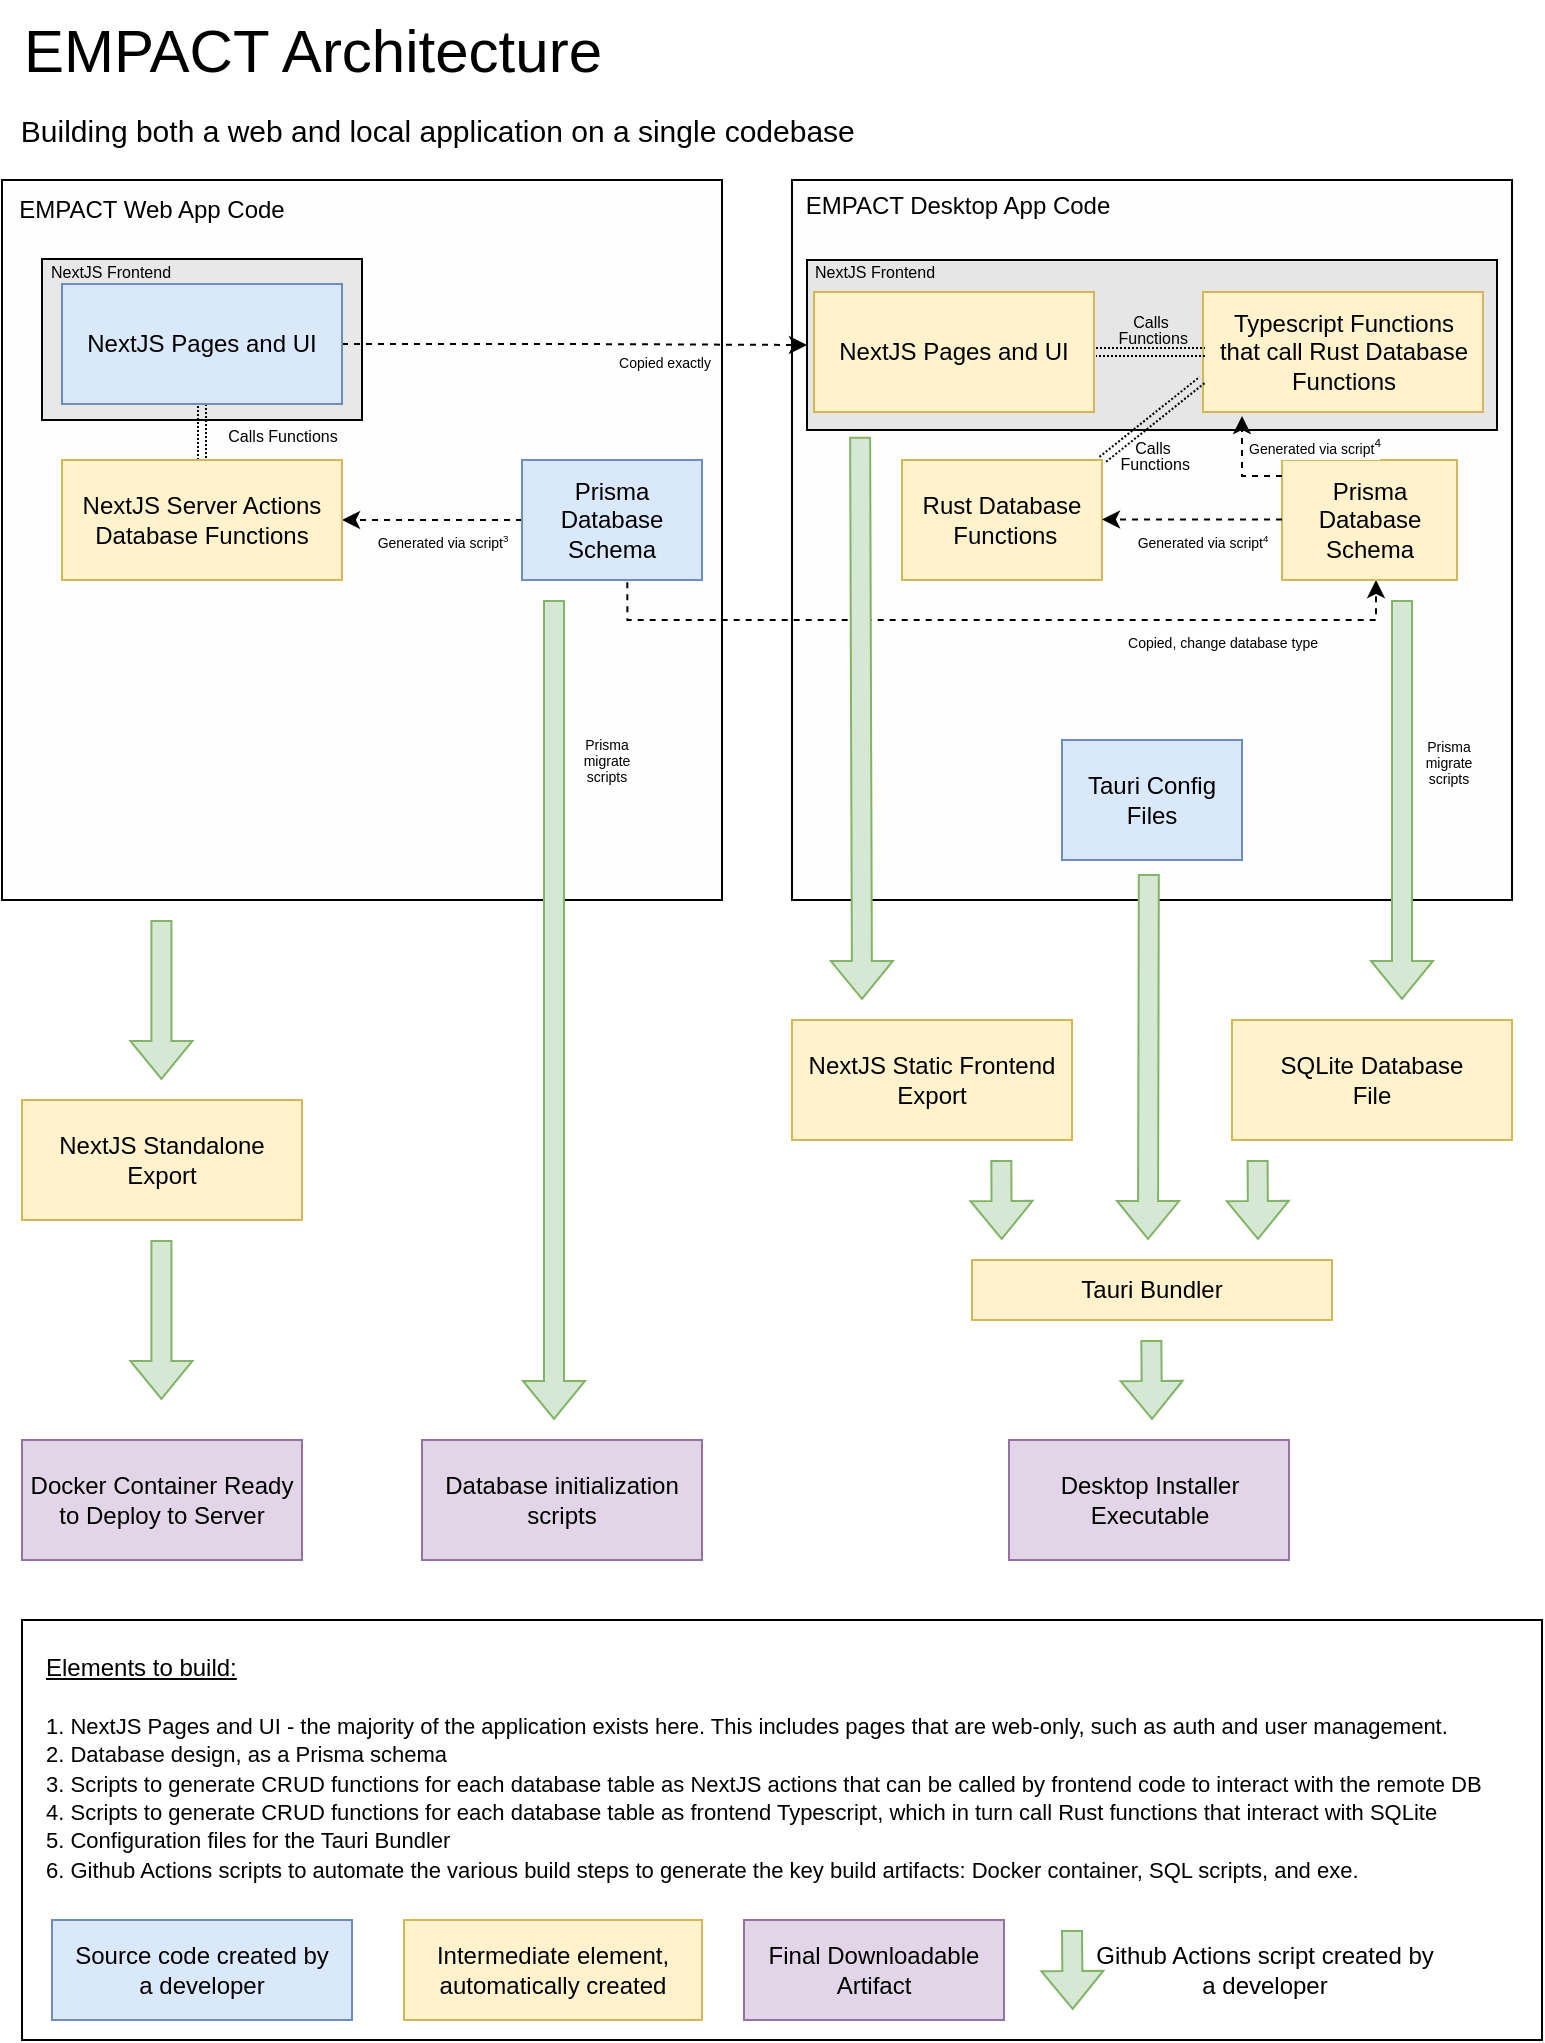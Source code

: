 <mxfile version="24.7.17">
  <diagram name="Page-1" id="vMp2rhhD6u5VMkQqknF-">
    <mxGraphModel dx="1077" dy="583" grid="1" gridSize="10" guides="1" tooltips="1" connect="1" arrows="1" fold="1" page="1" pageScale="1" pageWidth="850" pageHeight="1100" math="0" shadow="0">
      <root>
        <mxCell id="0" />
        <mxCell id="1" parent="0" />
        <mxCell id="eU9sD8Vdz7qq5emXA4au-1" value="" style="rounded=0;whiteSpace=wrap;html=1;labelBackgroundColor=#e8e8e8;fillColor=#FEFEFE;" parent="1" vertex="1">
          <mxGeometry x="30" y="160" width="360" height="360" as="geometry" />
        </mxCell>
        <mxCell id="eU9sD8Vdz7qq5emXA4au-38" value="" style="rounded=0;whiteSpace=wrap;html=1;fillColor=#E8E8E8;labelBackgroundColor=default;" parent="1" vertex="1">
          <mxGeometry x="50" y="199.5" width="160" height="80.5" as="geometry" />
        </mxCell>
        <mxCell id="eU9sD8Vdz7qq5emXA4au-2" value="" style="rounded=0;whiteSpace=wrap;html=1;labelBackgroundColor=#E8E8E8;fillColor=#FEFEFE;" parent="1" vertex="1">
          <mxGeometry x="425" y="160" width="360" height="360" as="geometry" />
        </mxCell>
        <mxCell id="eU9sD8Vdz7qq5emXA4au-18" value="" style="rounded=0;whiteSpace=wrap;html=1;fillColor=#E6E6E6;labelBackgroundColor=#E6E6E6;" parent="1" vertex="1">
          <mxGeometry x="432.5" y="200" width="345" height="85" as="geometry" />
        </mxCell>
        <mxCell id="eU9sD8Vdz7qq5emXA4au-3" value="EMPACT Web App Code" style="text;html=1;align=center;verticalAlign=middle;whiteSpace=wrap;rounded=0;" parent="1" vertex="1">
          <mxGeometry x="30" y="160" width="150" height="30" as="geometry" />
        </mxCell>
        <mxCell id="eU9sD8Vdz7qq5emXA4au-4" value="EMPACT Desktop App Code" style="text;html=1;align=center;verticalAlign=middle;whiteSpace=wrap;rounded=0;" parent="1" vertex="1">
          <mxGeometry x="428" y="158" width="160" height="30" as="geometry" />
        </mxCell>
        <mxCell id="eU9sD8Vdz7qq5emXA4au-21" style="edgeStyle=orthogonalEdgeStyle;rounded=0;orthogonalLoop=1;jettySize=auto;html=1;entryX=0;entryY=0.5;entryDx=0;entryDy=0;dashed=1;" parent="1" source="eU9sD8Vdz7qq5emXA4au-5" target="eU9sD8Vdz7qq5emXA4au-18" edge="1">
          <mxGeometry relative="1" as="geometry" />
        </mxCell>
        <mxCell id="eU9sD8Vdz7qq5emXA4au-22" value="&lt;font style=&quot;font-size: 7px;&quot;&gt;Copied exactly&lt;/font&gt;" style="edgeLabel;html=1;align=center;verticalAlign=middle;resizable=0;points=[];" parent="eU9sD8Vdz7qq5emXA4au-21" vertex="1" connectable="0">
          <mxGeometry x="-0.095" y="-2" relative="1" as="geometry">
            <mxPoint x="55" y="6" as="offset" />
          </mxGeometry>
        </mxCell>
        <mxCell id="eU9sD8Vdz7qq5emXA4au-41" style="edgeStyle=orthogonalEdgeStyle;rounded=0;orthogonalLoop=1;jettySize=auto;html=1;dashed=1;dashPattern=1 1;shape=link;" parent="1" source="eU9sD8Vdz7qq5emXA4au-5" target="eU9sD8Vdz7qq5emXA4au-9" edge="1">
          <mxGeometry relative="1" as="geometry">
            <Array as="points">
              <mxPoint x="130" y="290" />
              <mxPoint x="130" y="290" />
            </Array>
          </mxGeometry>
        </mxCell>
        <mxCell id="eU9sD8Vdz7qq5emXA4au-5" value="NextJS Pages and UI" style="rounded=0;whiteSpace=wrap;html=1;fillColor=#dae8fc;strokeColor=#6c8ebf;" parent="1" vertex="1">
          <mxGeometry x="60" y="212" width="140" height="60" as="geometry" />
        </mxCell>
        <mxCell id="eU9sD8Vdz7qq5emXA4au-7" value="NextJS Pages and UI" style="rounded=0;whiteSpace=wrap;html=1;fillColor=#fff2cc;strokeColor=#d6b656;" parent="1" vertex="1">
          <mxGeometry x="436" y="216" width="140" height="60" as="geometry" />
        </mxCell>
        <mxCell id="eU9sD8Vdz7qq5emXA4au-19" style="edgeStyle=orthogonalEdgeStyle;rounded=0;orthogonalLoop=1;jettySize=auto;html=1;dashed=1;exitX=0.585;exitY=1.019;exitDx=0;exitDy=0;exitPerimeter=0;" parent="1" source="eU9sD8Vdz7qq5emXA4au-8" edge="1">
          <mxGeometry relative="1" as="geometry">
            <mxPoint x="342.999" y="370" as="sourcePoint" />
            <mxPoint x="716.999" y="360" as="targetPoint" />
            <Array as="points">
              <mxPoint x="343" y="380" />
              <mxPoint x="717" y="380" />
            </Array>
          </mxGeometry>
        </mxCell>
        <mxCell id="eU9sD8Vdz7qq5emXA4au-20" value="&lt;font style=&quot;font-size: 7px;&quot;&gt;Copied, change database type&lt;/font&gt;" style="edgeLabel;html=1;align=center;verticalAlign=middle;resizable=0;points=[];" parent="eU9sD8Vdz7qq5emXA4au-19" vertex="1" connectable="0">
          <mxGeometry x="0.296" relative="1" as="geometry">
            <mxPoint x="48" y="10" as="offset" />
          </mxGeometry>
        </mxCell>
        <mxCell id="eU9sD8Vdz7qq5emXA4au-24" style="edgeStyle=orthogonalEdgeStyle;rounded=0;orthogonalLoop=1;jettySize=auto;html=1;dashed=1;" parent="1" source="eU9sD8Vdz7qq5emXA4au-8" target="eU9sD8Vdz7qq5emXA4au-9" edge="1">
          <mxGeometry relative="1" as="geometry" />
        </mxCell>
        <mxCell id="eU9sD8Vdz7qq5emXA4au-28" value="&lt;font style=&quot;font-size: 7px;&quot;&gt;Generated via script&lt;/font&gt;&lt;font style=&quot;font-size: 5.833px;&quot;&gt;&lt;sup&gt;3&lt;/sup&gt;&lt;/font&gt;" style="edgeLabel;html=1;align=center;verticalAlign=middle;resizable=0;points=[];" parent="eU9sD8Vdz7qq5emXA4au-24" vertex="1" connectable="0">
          <mxGeometry x="-0.113" y="-2" relative="1" as="geometry">
            <mxPoint y="12" as="offset" />
          </mxGeometry>
        </mxCell>
        <mxCell id="eU9sD8Vdz7qq5emXA4au-8" value="Prisma Database&lt;br&gt;Schema" style="rounded=0;whiteSpace=wrap;html=1;fillColor=#dae8fc;strokeColor=#6c8ebf;" parent="1" vertex="1">
          <mxGeometry x="290" y="300" width="90" height="60" as="geometry" />
        </mxCell>
        <mxCell id="eU9sD8Vdz7qq5emXA4au-9" value="NextJS Server Actions&lt;br&gt;Database Functions" style="rounded=0;whiteSpace=wrap;html=1;fillColor=#fff2cc;strokeColor=#d6b656;" parent="1" vertex="1">
          <mxGeometry x="60" y="300" width="140" height="60" as="geometry" />
        </mxCell>
        <mxCell id="eU9sD8Vdz7qq5emXA4au-10" value="Prisma Database&lt;br&gt;Schema" style="rounded=0;whiteSpace=wrap;html=1;fillColor=#fff2cc;strokeColor=#d6b656;" parent="1" vertex="1">
          <mxGeometry x="670" y="300" width="87.5" height="60" as="geometry" />
        </mxCell>
        <mxCell id="eU9sD8Vdz7qq5emXA4au-11" value="" style="shape=flexArrow;endArrow=classic;html=1;rounded=0;fillColor=#d5e8d4;strokeColor=#82b366;" parent="1" edge="1">
          <mxGeometry width="50" height="50" relative="1" as="geometry">
            <mxPoint x="109.71" y="530" as="sourcePoint" />
            <mxPoint x="109.71" y="610" as="targetPoint" />
          </mxGeometry>
        </mxCell>
        <mxCell id="eU9sD8Vdz7qq5emXA4au-12" value="" style="shape=flexArrow;endArrow=classic;html=1;rounded=0;fillColor=#d5e8d4;exitX=0.077;exitY=1.04;exitDx=0;exitDy=0;exitPerimeter=0;strokeColor=#82b366;" parent="1" source="eU9sD8Vdz7qq5emXA4au-18" edge="1">
          <mxGeometry width="50" height="50" relative="1" as="geometry">
            <mxPoint x="460" y="300" as="sourcePoint" />
            <mxPoint x="460" y="570" as="targetPoint" />
          </mxGeometry>
        </mxCell>
        <mxCell id="eU9sD8Vdz7qq5emXA4au-13" value="NextJS Standalone Export" style="rounded=0;whiteSpace=wrap;html=1;fillColor=#fff2cc;strokeColor=#d6b656;" parent="1" vertex="1">
          <mxGeometry x="40" y="620" width="140" height="60" as="geometry" />
        </mxCell>
        <mxCell id="eU9sD8Vdz7qq5emXA4au-15" value="" style="shape=flexArrow;endArrow=classic;html=1;rounded=0;fillColor=#d5e8d4;strokeColor=#82b366;" parent="1" edge="1">
          <mxGeometry width="50" height="50" relative="1" as="geometry">
            <mxPoint x="109.71" y="690" as="sourcePoint" />
            <mxPoint x="109.71" y="770" as="targetPoint" />
          </mxGeometry>
        </mxCell>
        <mxCell id="eU9sD8Vdz7qq5emXA4au-16" value="Docker Container Ready to Deploy to Server" style="rounded=0;whiteSpace=wrap;html=1;fillColor=#e1d5e7;strokeColor=#9673a6;" parent="1" vertex="1">
          <mxGeometry x="40" y="790" width="140" height="60" as="geometry" />
        </mxCell>
        <mxCell id="eU9sD8Vdz7qq5emXA4au-17" value="NextJS Static Frontend Export" style="rounded=0;whiteSpace=wrap;html=1;fillColor=#fff2cc;strokeColor=#d6b656;" parent="1" vertex="1">
          <mxGeometry x="425" y="580" width="140" height="60" as="geometry" />
        </mxCell>
        <mxCell id="eU9sD8Vdz7qq5emXA4au-30" value="Typescript Functions&lt;br&gt;that call Rust Database&lt;br&gt;Functions" style="rounded=0;whiteSpace=wrap;html=1;fillColor=#fff2cc;strokeColor=#d6b656;" parent="1" vertex="1">
          <mxGeometry x="630.5" y="216" width="140" height="60" as="geometry" />
        </mxCell>
        <mxCell id="eU9sD8Vdz7qq5emXA4au-31" value="Rust Database&lt;br&gt;&amp;nbsp;Functions" style="rounded=0;whiteSpace=wrap;html=1;fillColor=#fff2cc;strokeColor=#d6b656;" parent="1" vertex="1">
          <mxGeometry x="480" y="300" width="100" height="60" as="geometry" />
        </mxCell>
        <mxCell id="eU9sD8Vdz7qq5emXA4au-32" style="edgeStyle=orthogonalEdgeStyle;rounded=0;orthogonalLoop=1;jettySize=auto;html=1;dashed=1;" parent="1" edge="1">
          <mxGeometry relative="1" as="geometry">
            <mxPoint x="670" y="329.71" as="sourcePoint" />
            <mxPoint x="580" y="329.71" as="targetPoint" />
          </mxGeometry>
        </mxCell>
        <mxCell id="eU9sD8Vdz7qq5emXA4au-33" value="&lt;font style=&quot;font-size: 7px;&quot;&gt;Generated via script&lt;/font&gt;&lt;font style=&quot;font-size: 5.833px;&quot;&gt;&lt;sup&gt;4&lt;/sup&gt;&lt;/font&gt;" style="edgeLabel;html=1;align=center;verticalAlign=middle;resizable=0;points=[];" parent="eU9sD8Vdz7qq5emXA4au-32" vertex="1" connectable="0">
          <mxGeometry x="-0.113" y="-2" relative="1" as="geometry">
            <mxPoint y="12" as="offset" />
          </mxGeometry>
        </mxCell>
        <mxCell id="eU9sD8Vdz7qq5emXA4au-34" style="edgeStyle=orthogonalEdgeStyle;rounded=0;orthogonalLoop=1;jettySize=auto;html=1;dashed=1;" parent="1" edge="1">
          <mxGeometry relative="1" as="geometry">
            <mxPoint x="670" y="308" as="sourcePoint" />
            <mxPoint x="650" y="278" as="targetPoint" />
            <Array as="points">
              <mxPoint x="650" y="308" />
              <mxPoint x="650" y="278" />
              <mxPoint x="650" y="278" />
            </Array>
          </mxGeometry>
        </mxCell>
        <mxCell id="eU9sD8Vdz7qq5emXA4au-35" value="&lt;font style=&quot;font-size: 7px;&quot;&gt;Generated via script&lt;sup&gt;4&lt;/sup&gt;&lt;/font&gt;" style="edgeLabel;html=1;align=center;verticalAlign=middle;resizable=0;points=[];" parent="eU9sD8Vdz7qq5emXA4au-34" vertex="1" connectable="0">
          <mxGeometry x="-0.113" y="-2" relative="1" as="geometry">
            <mxPoint x="34" y="-13" as="offset" />
          </mxGeometry>
        </mxCell>
        <mxCell id="eU9sD8Vdz7qq5emXA4au-37" value="&lt;font style=&quot;font-size: 8px;&quot;&gt;NextJS Frontend&lt;/font&gt;" style="text;html=1;align=center;verticalAlign=middle;resizable=0;points=[];autosize=1;strokeColor=none;fillColor=none;" parent="1" vertex="1">
          <mxGeometry x="426" y="190" width="80" height="30" as="geometry" />
        </mxCell>
        <mxCell id="eU9sD8Vdz7qq5emXA4au-39" value="&lt;font style=&quot;font-size: 8px;&quot;&gt;NextJS Frontend&lt;/font&gt;" style="text;html=1;align=center;verticalAlign=middle;resizable=0;points=[];autosize=1;strokeColor=none;fillColor=none;" parent="1" vertex="1">
          <mxGeometry x="44" y="190" width="80" height="30" as="geometry" />
        </mxCell>
        <mxCell id="eU9sD8Vdz7qq5emXA4au-42" value="&lt;font style=&quot;font-size: 8px;&quot;&gt;Calls Functions&lt;/font&gt;" style="text;html=1;align=center;verticalAlign=middle;resizable=0;points=[];autosize=1;strokeColor=none;fillColor=none;" parent="1" vertex="1">
          <mxGeometry x="130" y="272" width="80" height="30" as="geometry" />
        </mxCell>
        <mxCell id="eU9sD8Vdz7qq5emXA4au-43" value="&lt;p style=&quot;line-height: 50%;&quot;&gt;&lt;font style=&quot;font-size: 8px;&quot;&gt;Calls&lt;br&gt;&amp;nbsp;Functions&lt;/font&gt;&lt;/p&gt;" style="text;html=1;align=center;verticalAlign=middle;resizable=0;points=[];autosize=1;strokeColor=none;fillColor=none;" parent="1" vertex="1">
          <mxGeometry x="573.5" y="209" width="60" height="50" as="geometry" />
        </mxCell>
        <mxCell id="eU9sD8Vdz7qq5emXA4au-46" value="" style="endArrow=none;dashed=1;html=1;dashPattern=1 1;strokeWidth=1;rounded=0;exitX=1;exitY=0.5;exitDx=0;exitDy=0;entryX=0;entryY=0.5;entryDx=0;entryDy=0;shape=link;" parent="1" edge="1">
          <mxGeometry width="50" height="50" relative="1" as="geometry">
            <mxPoint x="577" y="246" as="sourcePoint" />
            <mxPoint x="631.5" y="246" as="targetPoint" />
          </mxGeometry>
        </mxCell>
        <mxCell id="eU9sD8Vdz7qq5emXA4au-48" value="Desktop Installer&lt;br&gt;Executable" style="rounded=0;whiteSpace=wrap;html=1;fillColor=#e1d5e7;strokeColor=#9673a6;" parent="1" vertex="1">
          <mxGeometry x="533.5" y="790" width="140" height="60" as="geometry" />
        </mxCell>
        <mxCell id="KuMY_BA1lurEhw5jXW6t-2" value="" style="shape=flexArrow;endArrow=classic;html=1;rounded=0;fillColor=#d5e8d4;strokeColor=#82b366;" edge="1" parent="1">
          <mxGeometry width="50" height="50" relative="1" as="geometry">
            <mxPoint x="306" y="370" as="sourcePoint" />
            <mxPoint x="306" y="780" as="targetPoint" />
          </mxGeometry>
        </mxCell>
        <mxCell id="KuMY_BA1lurEhw5jXW6t-3" value="Database initialization&lt;br&gt;scripts" style="rounded=0;whiteSpace=wrap;html=1;fillColor=#e1d5e7;strokeColor=#9673a6;" vertex="1" parent="1">
          <mxGeometry x="240" y="790" width="140" height="60" as="geometry" />
        </mxCell>
        <mxCell id="KuMY_BA1lurEhw5jXW6t-4" value="SQLite Database&lt;br&gt;File" style="rounded=0;whiteSpace=wrap;html=1;fillColor=#fff2cc;strokeColor=#d6b656;" vertex="1" parent="1">
          <mxGeometry x="645" y="580" width="140" height="60" as="geometry" />
        </mxCell>
        <mxCell id="KuMY_BA1lurEhw5jXW6t-5" value="" style="shape=flexArrow;endArrow=classic;html=1;rounded=0;fillColor=#d5e8d4;exitX=0.077;exitY=1.04;exitDx=0;exitDy=0;exitPerimeter=0;strokeColor=#82b366;" edge="1" parent="1">
          <mxGeometry width="50" height="50" relative="1" as="geometry">
            <mxPoint x="730" y="370" as="sourcePoint" />
            <mxPoint x="730" y="570" as="targetPoint" />
          </mxGeometry>
        </mxCell>
        <mxCell id="KuMY_BA1lurEhw5jXW6t-6" value="" style="shape=flexArrow;endArrow=classic;html=1;rounded=0;fillColor=#d5e8d4;strokeColor=#82b366;" edge="1" parent="1">
          <mxGeometry width="50" height="50" relative="1" as="geometry">
            <mxPoint x="657.81" y="650" as="sourcePoint" />
            <mxPoint x="658" y="690" as="targetPoint" />
          </mxGeometry>
        </mxCell>
        <mxCell id="KuMY_BA1lurEhw5jXW6t-7" value="Tauri Config&lt;br&gt;Files" style="rounded=0;whiteSpace=wrap;html=1;fillColor=#dae8fc;strokeColor=#6c8ebf;" vertex="1" parent="1">
          <mxGeometry x="560" y="440" width="90" height="60" as="geometry" />
        </mxCell>
        <mxCell id="KuMY_BA1lurEhw5jXW6t-8" value="" style="shape=flexArrow;endArrow=classic;html=1;rounded=0;fillColor=#d5e8d4;exitX=0.077;exitY=1.04;exitDx=0;exitDy=0;exitPerimeter=0;strokeColor=#82b366;" edge="1" parent="1">
          <mxGeometry width="50" height="50" relative="1" as="geometry">
            <mxPoint x="603.41" y="507" as="sourcePoint" />
            <mxPoint x="603" y="690" as="targetPoint" />
          </mxGeometry>
        </mxCell>
        <mxCell id="KuMY_BA1lurEhw5jXW6t-9" value="Tauri Bundler" style="rounded=0;whiteSpace=wrap;html=1;fillColor=#fff2cc;strokeColor=#d6b656;" vertex="1" parent="1">
          <mxGeometry x="515" y="700" width="180" height="30" as="geometry" />
        </mxCell>
        <mxCell id="KuMY_BA1lurEhw5jXW6t-10" value="" style="shape=flexArrow;endArrow=classic;html=1;rounded=0;fillColor=#d5e8d4;strokeColor=#82b366;" edge="1" parent="1">
          <mxGeometry width="50" height="50" relative="1" as="geometry">
            <mxPoint x="604.66" y="740" as="sourcePoint" />
            <mxPoint x="605" y="780" as="targetPoint" />
          </mxGeometry>
        </mxCell>
        <mxCell id="KuMY_BA1lurEhw5jXW6t-11" value="&lt;p style=&quot;line-height: 50%;&quot;&gt;&lt;span style=&quot;font-size: 7px;&quot;&gt;Prisma&lt;/span&gt;&lt;br style=&quot;font-size: 7px;&quot;&gt;&lt;span style=&quot;font-size: 7px;&quot;&gt;migrate&lt;/span&gt;&lt;br style=&quot;font-size: 7px;&quot;&gt;&lt;span style=&quot;font-size: 7px;&quot;&gt;scripts&lt;/span&gt;&lt;br&gt;&lt;/p&gt;" style="text;html=1;align=center;verticalAlign=middle;resizable=0;points=[];autosize=1;strokeColor=none;fillColor=none;opacity=50;" vertex="1" parent="1">
          <mxGeometry x="727.5" y="420" width="50" height="60" as="geometry" />
        </mxCell>
        <mxCell id="KuMY_BA1lurEhw5jXW6t-12" value="&lt;p style=&quot;line-height: 50%;&quot;&gt;&lt;font style=&quot;font-size: 7px;&quot;&gt;Prisma&lt;br&gt;migrate&lt;br&gt;scripts&lt;/font&gt;&lt;/p&gt;" style="text;html=1;align=center;verticalAlign=middle;resizable=0;points=[];autosize=1;strokeColor=none;fillColor=none;opacity=50;" vertex="1" parent="1">
          <mxGeometry x="307" y="419" width="50" height="60" as="geometry" />
        </mxCell>
        <mxCell id="KuMY_BA1lurEhw5jXW6t-13" value="&lt;font style=&quot;font-size: 30px;&quot;&gt;EMPACT Architecture&lt;/font&gt;" style="text;html=1;align=center;verticalAlign=middle;resizable=0;points=[];autosize=1;strokeColor=none;fillColor=none;" vertex="1" parent="1">
          <mxGeometry x="30" y="70" width="310" height="50" as="geometry" />
        </mxCell>
        <mxCell id="KuMY_BA1lurEhw5jXW6t-14" value="&lt;font style=&quot;font-size: 15px;&quot;&gt;Building both a web and local application on a single codebase&amp;nbsp;&lt;/font&gt;" style="text;html=1;align=center;verticalAlign=middle;whiteSpace=wrap;rounded=0;spacing=3;" vertex="1" parent="1">
          <mxGeometry x="30" y="120" width="440" height="30" as="geometry" />
        </mxCell>
        <mxCell id="KuMY_BA1lurEhw5jXW6t-15" value="" style="shape=flexArrow;endArrow=classic;html=1;rounded=0;fillColor=#d5e8d4;strokeColor=#82b366;" edge="1" parent="1">
          <mxGeometry width="50" height="50" relative="1" as="geometry">
            <mxPoint x="529.66" y="650" as="sourcePoint" />
            <mxPoint x="529.85" y="690" as="targetPoint" />
          </mxGeometry>
        </mxCell>
        <mxCell id="KuMY_BA1lurEhw5jXW6t-16" value="" style="endArrow=none;dashed=1;html=1;dashPattern=1 1;strokeWidth=1;rounded=0;exitX=1;exitY=0;exitDx=0;exitDy=0;shape=link;" edge="1" parent="1" source="eU9sD8Vdz7qq5emXA4au-31">
          <mxGeometry width="50" height="50" relative="1" as="geometry">
            <mxPoint x="587" y="256" as="sourcePoint" />
            <mxPoint x="630" y="260" as="targetPoint" />
          </mxGeometry>
        </mxCell>
        <mxCell id="KuMY_BA1lurEhw5jXW6t-17" value="&lt;p style=&quot;line-height: 50%;&quot;&gt;&lt;font style=&quot;font-size: 8px;&quot;&gt;Calls&lt;br&gt;&amp;nbsp;Functions&lt;/font&gt;&lt;/p&gt;" style="text;html=1;align=center;verticalAlign=middle;resizable=0;points=[];autosize=1;strokeColor=none;fillColor=none;" vertex="1" parent="1">
          <mxGeometry x="575" y="272" width="60" height="50" as="geometry" />
        </mxCell>
        <mxCell id="KuMY_BA1lurEhw5jXW6t-18" value="" style="rounded=0;whiteSpace=wrap;html=1;" vertex="1" parent="1">
          <mxGeometry x="40" y="880" width="760" height="210" as="geometry" />
        </mxCell>
        <mxCell id="KuMY_BA1lurEhw5jXW6t-21" value="&lt;u&gt;Elements to build:&lt;br&gt;&lt;/u&gt;&lt;br&gt;&lt;font style=&quot;font-size: 11px;&quot;&gt;&lt;font style=&quot;font-size: 11px;&quot;&gt;&lt;font style=&quot;font-size: 11px;&quot;&gt;1. NextJS Pages and UI - the majority of the application exists here. This includes pages that are web-only, such as auth and user management.&lt;br&gt;&lt;/font&gt;2. Database design, as a Prisma schema&lt;br&gt;3. Scripts to generate CRUD functions for each database table as NextJS actions that can be called by frontend code to interact with the remote DB&lt;br&gt;4. Scripts to generate CRUD functions for each database table as frontend Typescript, which in turn call Rust functions that interact with SQLite&lt;br&gt;&lt;/font&gt;5. Configuration files for the Tauri Bundler&lt;br&gt;6. Github Actions scripts to automate the various build steps to generate the key build artifacts: Docker container, SQL scripts, and exe.&lt;br&gt;&lt;/font&gt;&lt;div style=&quot;font-size: 11px;&quot;&gt;&lt;br&gt;&lt;/div&gt;" style="text;html=1;align=left;verticalAlign=top;whiteSpace=wrap;rounded=0;" vertex="1" parent="1">
          <mxGeometry x="50" y="890" width="740" height="200" as="geometry" />
        </mxCell>
        <mxCell id="KuMY_BA1lurEhw5jXW6t-22" value="Final Downloadable&lt;br&gt;Artifact" style="rounded=0;whiteSpace=wrap;html=1;fillColor=#e1d5e7;strokeColor=#9673a6;" vertex="1" parent="1">
          <mxGeometry x="401" y="1030" width="130" height="50" as="geometry" />
        </mxCell>
        <mxCell id="KuMY_BA1lurEhw5jXW6t-23" value="Intermediate element,&lt;div&gt;automatically created&lt;/div&gt;" style="rounded=0;whiteSpace=wrap;html=1;fillColor=#fff2cc;strokeColor=#d6b656;" vertex="1" parent="1">
          <mxGeometry x="231" y="1030" width="149" height="50" as="geometry" />
        </mxCell>
        <mxCell id="KuMY_BA1lurEhw5jXW6t-24" value="Source code created by&lt;br&gt;a developer" style="rounded=0;whiteSpace=wrap;html=1;fillColor=#dae8fc;strokeColor=#6c8ebf;" vertex="1" parent="1">
          <mxGeometry x="55" y="1030" width="150" height="50" as="geometry" />
        </mxCell>
        <mxCell id="KuMY_BA1lurEhw5jXW6t-26" value="" style="shape=flexArrow;endArrow=classic;html=1;rounded=0;fillColor=#d5e8d4;strokeColor=#82b366;" edge="1" parent="1">
          <mxGeometry width="50" height="50" relative="1" as="geometry">
            <mxPoint x="565" y="1035" as="sourcePoint" />
            <mxPoint x="565.34" y="1075" as="targetPoint" />
          </mxGeometry>
        </mxCell>
        <mxCell id="KuMY_BA1lurEhw5jXW6t-27" value="Github Actions script created by a developer" style="text;html=1;align=center;verticalAlign=middle;whiteSpace=wrap;rounded=0;" vertex="1" parent="1">
          <mxGeometry x="573.5" y="1040" width="175" height="30" as="geometry" />
        </mxCell>
      </root>
    </mxGraphModel>
  </diagram>
</mxfile>
